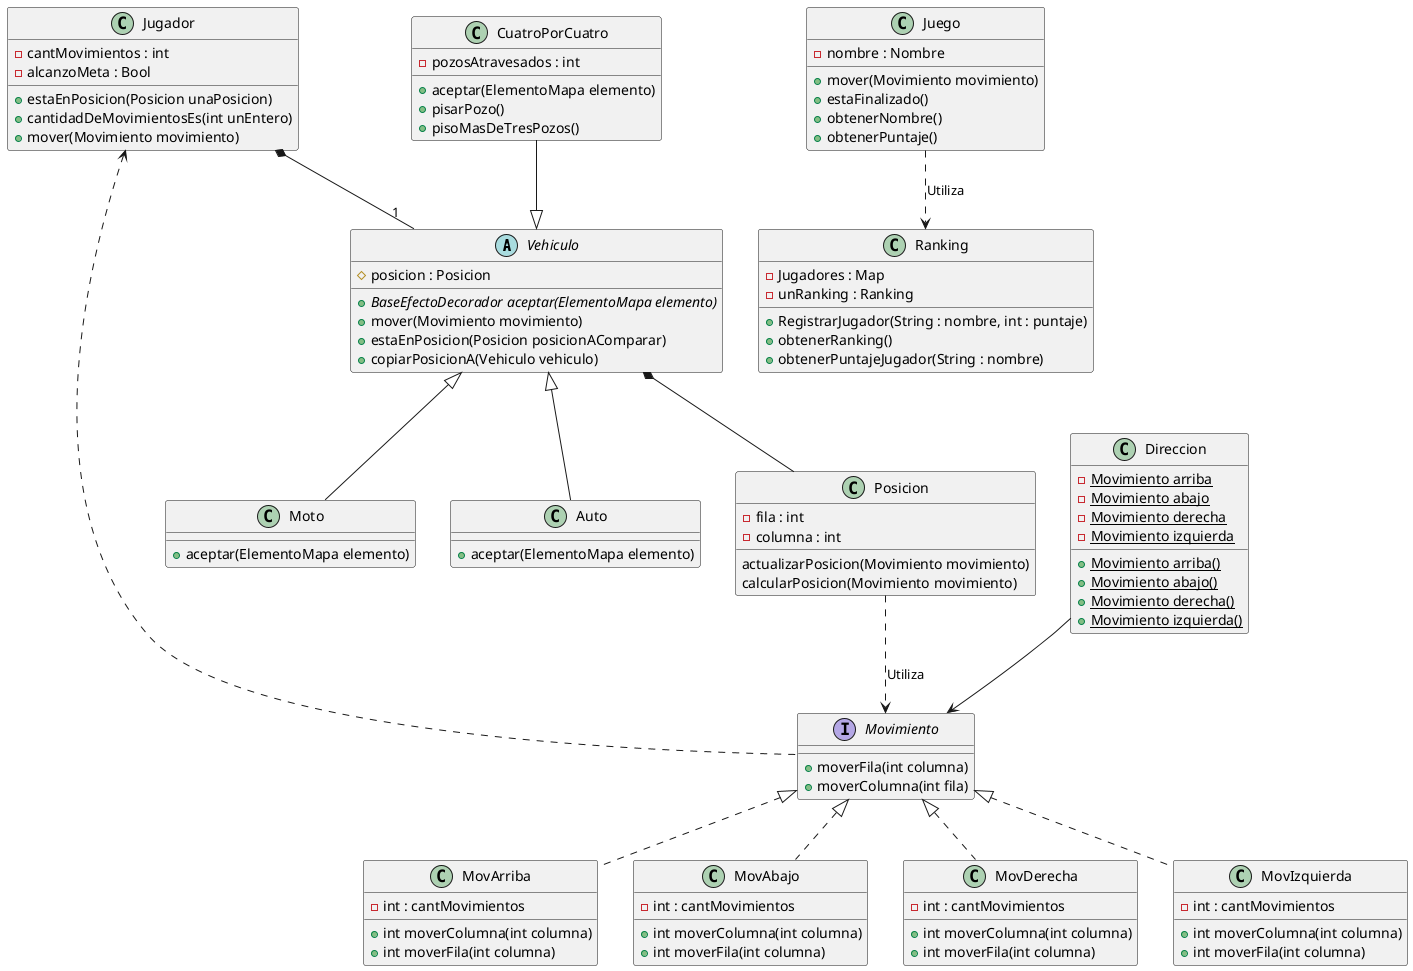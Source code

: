 @startuml
'https://plantuml.com/class-diagram'
abstract class Vehiculo{
    # posicion : Posicion
    +{abstract} BaseEfectoDecorador aceptar(ElementoMapa elemento)
    + mover(Movimiento movimiento)
    + estaEnPosicion(Posicion posicionAComparar)
    + copiarPosicionA(Vehiculo vehiculo)
}

class Posicion{
    - fila : int
    - columna : int
    actualizarPosicion(Movimiento movimiento)
    calcularPosicion(Movimiento movimiento)
}

interface Movimiento{
    +moverFila(int columna)
    +moverColumna(int fila)
}
class MovArriba implements Movimiento{
    -int : cantMovimientos
    +int moverColumna(int columna)
    +int moverFila(int columna)
}
class MovAbajo implements Movimiento{
    -int : cantMovimientos
    +int moverColumna(int columna)
    +int moverFila(int columna)
}
class MovDerecha implements Movimiento{
    -int : cantMovimientos
    +int moverColumna(int columna)
    +int moverFila(int columna)
}
class MovIzquierda implements Movimiento{
    -int : cantMovimientos
    +int moverColumna(int columna)
    +int moverFila(int columna)
}

class Jugador{
    - cantMovimientos : int
    + estaEnPosicion(Posicion unaPosicion)
    + cantidadDeMovimientosEs(int unEntero)
    + mover(Movimiento movimiento)
    - alcanzoMeta : Bool
}

class Juego{
    - nombre : Nombre
    + mover(Movimiento movimiento)
    + estaFinalizado()
    + obtenerNombre()
    + obtenerPuntaje()
}

class CuatroPorCuatro{
    - pozosAtravesados : int
    +aceptar(ElementoMapa elemento)
    +pisarPozo()
    +pisoMasDeTresPozos()
}

class Moto extends Vehiculo{
    +aceptar(ElementoMapa elemento)
}
class Auto extends Vehiculo{
    +aceptar(ElementoMapa elemento)
}

class Ranking{
    -Jugadores : Map
    -unRanking : Ranking
    +RegistrarJugador(String : nombre, int : puntaje)
    +obtenerRanking()
    +obtenerPuntajeJugador(String : nombre)
}

class Direccion{
    - {static} Movimiento arriba
    - {static} Movimiento abajo
    - {static} Movimiento derecha
    - {static} Movimiento izquierda
    +{static} Movimiento arriba()
    +{static} Movimiento abajo()
    +{static} Movimiento derecha()
    +{static} Movimiento izquierda()

}
Direccion --> Movimiento

Juego ..> Ranking : Utiliza


CuatroPorCuatro --|> Vehiculo

Vehiculo *--Posicion

Jugador <.. Movimiento

Jugador *--"1" Vehiculo


Posicion ..> Movimiento : Utiliza
@enduml
